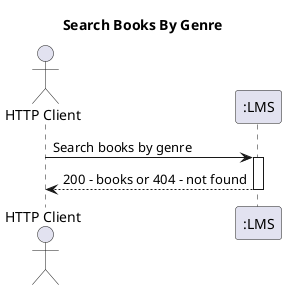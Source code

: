 @startuml
title Search Books By Genre
actor HTTP_Client as "HTTP Client"
participant LMS as ":LMS"
autoactivate on

HTTP_Client -> LMS : Search books by genre
LMS --> HTTP_Client : 200 - books or 404 - not found

@enduml